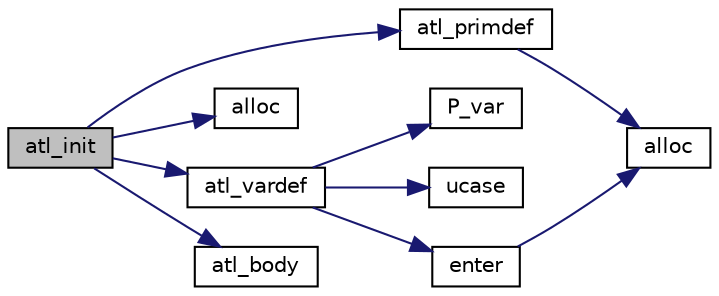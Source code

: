 digraph "atl_init"
{
  edge [fontname="Helvetica",fontsize="10",labelfontname="Helvetica",labelfontsize="10"];
  node [fontname="Helvetica",fontsize="10",shape=record];
  rankdir="LR";
  Node47 [label="atl_init",height=0.2,width=0.4,color="black", fillcolor="grey75", style="filled", fontcolor="black"];
  Node47 -> Node48 [color="midnightblue",fontsize="10",style="solid",fontname="Helvetica"];
  Node48 [label="atl_primdef",height=0.2,width=0.4,color="black", fillcolor="white", style="filled",URL="$atlast_8c.html#a50ae1072d39e9d368db01db4e247c308"];
  Node48 -> Node49 [color="midnightblue",fontsize="10",style="solid",fontname="Helvetica"];
  Node49 [label="alloc",height=0.2,width=0.4,color="black", fillcolor="white", style="filled",URL="$atlast_8c.html#a6382881c465296b6d9e6b65f99c65ea9"];
  Node47 -> Node50 [color="midnightblue",fontsize="10",style="solid",fontname="Helvetica"];
  Node50 [label="alloc",height=0.2,width=0.4,color="black", fillcolor="white", style="filled",URL="$FreeRTOS_2atlast_8c.html#a6382881c465296b6d9e6b65f99c65ea9"];
  Node47 -> Node51 [color="midnightblue",fontsize="10",style="solid",fontname="Helvetica"];
  Node51 [label="atl_vardef",height=0.2,width=0.4,color="black", fillcolor="white", style="filled",URL="$atlast_8c.html#aa78faa0069035a9b5a7aac9d02210df0"];
  Node51 -> Node52 [color="midnightblue",fontsize="10",style="solid",fontname="Helvetica"];
  Node52 [label="P_var",height=0.2,width=0.4,color="black", fillcolor="white", style="filled",URL="$atlast_8c.html#ac18fface9a24bb2a8f9d833c36b420e2"];
  Node51 -> Node53 [color="midnightblue",fontsize="10",style="solid",fontname="Helvetica"];
  Node53 [label="ucase",height=0.2,width=0.4,color="black", fillcolor="white", style="filled",URL="$atlast_8c.html#a6865ae8ed0bb96096049e08cbe1e6a61"];
  Node51 -> Node54 [color="midnightblue",fontsize="10",style="solid",fontname="Helvetica"];
  Node54 [label="enter",height=0.2,width=0.4,color="black", fillcolor="white", style="filled",URL="$atlast_8c.html#aef2328299f6a6d22dab606523cb02536"];
  Node54 -> Node49 [color="midnightblue",fontsize="10",style="solid",fontname="Helvetica"];
  Node47 -> Node55 [color="midnightblue",fontsize="10",style="solid",fontname="Helvetica"];
  Node55 [label="atl_body",height=0.2,width=0.4,color="black", fillcolor="white", style="filled",URL="$atlast_8c.html#aefca9d78d34408dbb6c1fcd35e238bbc"];
}
